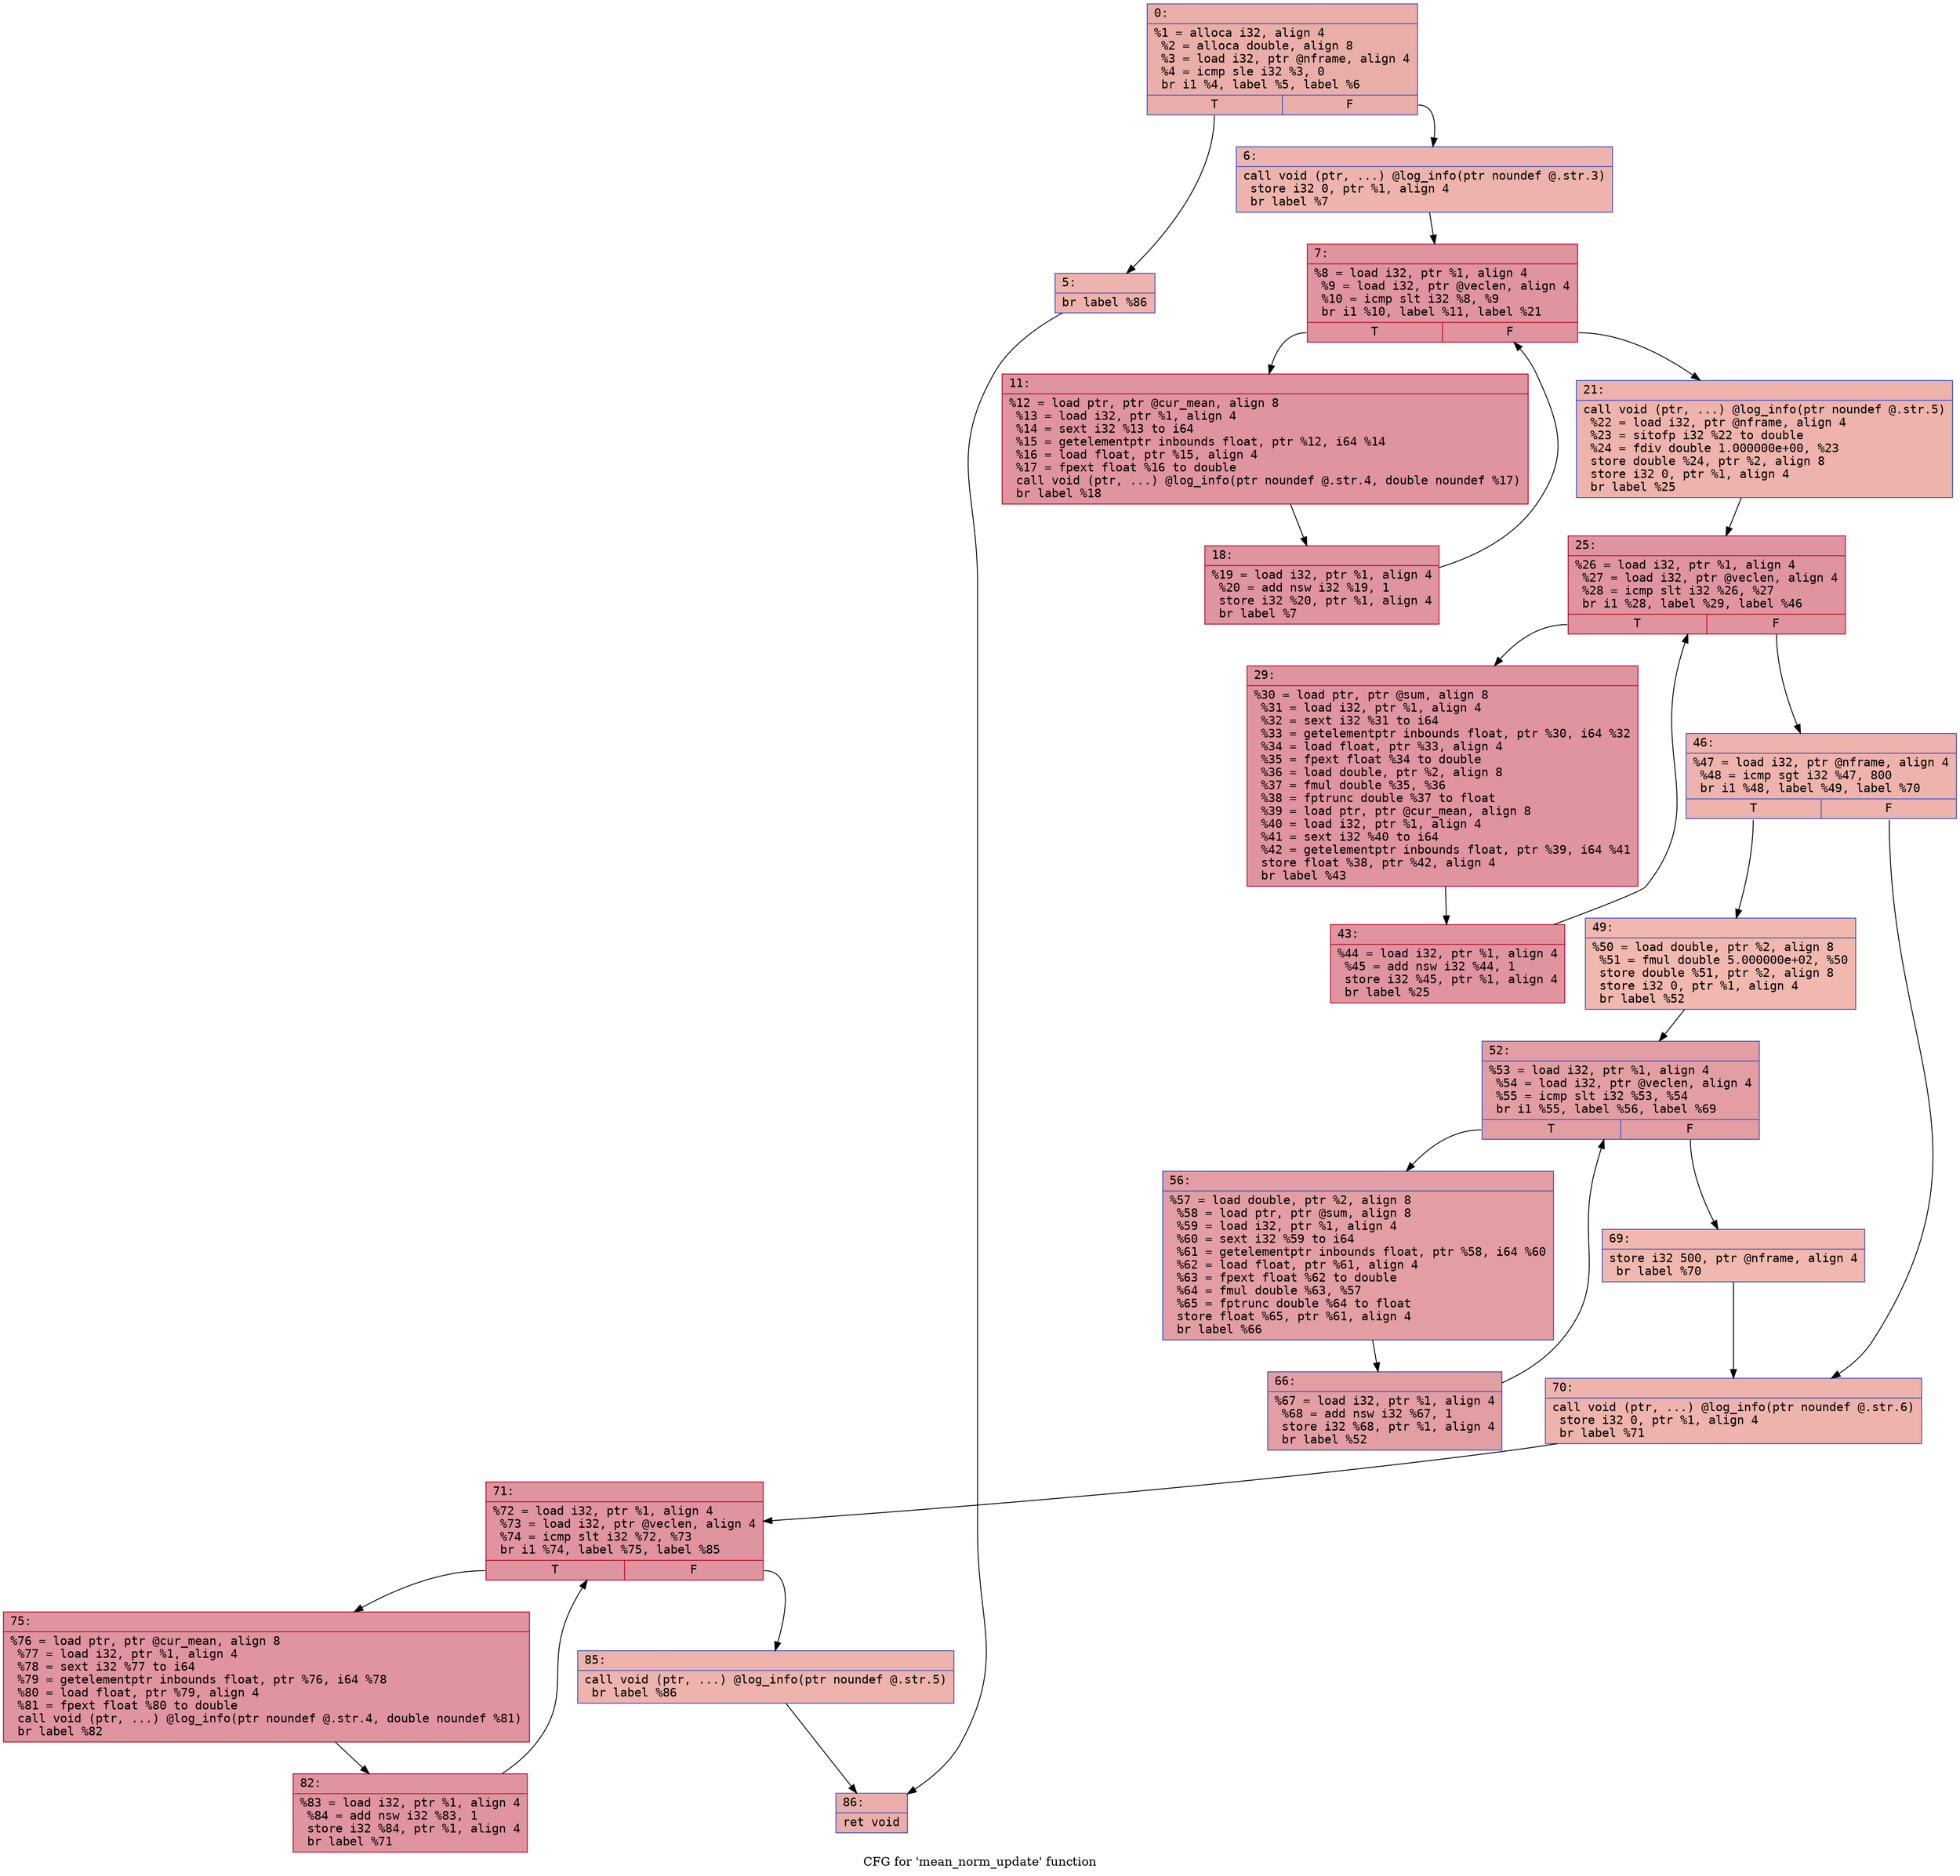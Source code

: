 digraph "CFG for 'mean_norm_update' function" {
	label="CFG for 'mean_norm_update' function";

	Node0x60000332e8f0 [shape=record,color="#3d50c3ff", style=filled, fillcolor="#d0473d70" fontname="Courier",label="{0:\l|  %1 = alloca i32, align 4\l  %2 = alloca double, align 8\l  %3 = load i32, ptr @nframe, align 4\l  %4 = icmp sle i32 %3, 0\l  br i1 %4, label %5, label %6\l|{<s0>T|<s1>F}}"];
	Node0x60000332e8f0:s0 -> Node0x60000332e940[tooltip="0 -> 5\nProbability 50.00%" ];
	Node0x60000332e8f0:s1 -> Node0x60000332e990[tooltip="0 -> 6\nProbability 50.00%" ];
	Node0x60000332e940 [shape=record,color="#3d50c3ff", style=filled, fillcolor="#d6524470" fontname="Courier",label="{5:\l|  br label %86\l}"];
	Node0x60000332e940 -> Node0x60000332ef80[tooltip="5 -> 86\nProbability 100.00%" ];
	Node0x60000332e990 [shape=record,color="#3d50c3ff", style=filled, fillcolor="#d6524470" fontname="Courier",label="{6:\l|  call void (ptr, ...) @log_info(ptr noundef @.str.3)\l  store i32 0, ptr %1, align 4\l  br label %7\l}"];
	Node0x60000332e990 -> Node0x60000332e9e0[tooltip="6 -> 7\nProbability 100.00%" ];
	Node0x60000332e9e0 [shape=record,color="#b70d28ff", style=filled, fillcolor="#b70d2870" fontname="Courier",label="{7:\l|  %8 = load i32, ptr %1, align 4\l  %9 = load i32, ptr @veclen, align 4\l  %10 = icmp slt i32 %8, %9\l  br i1 %10, label %11, label %21\l|{<s0>T|<s1>F}}"];
	Node0x60000332e9e0:s0 -> Node0x60000332ea30[tooltip="7 -> 11\nProbability 96.88%" ];
	Node0x60000332e9e0:s1 -> Node0x60000332ead0[tooltip="7 -> 21\nProbability 3.12%" ];
	Node0x60000332ea30 [shape=record,color="#b70d28ff", style=filled, fillcolor="#b70d2870" fontname="Courier",label="{11:\l|  %12 = load ptr, ptr @cur_mean, align 8\l  %13 = load i32, ptr %1, align 4\l  %14 = sext i32 %13 to i64\l  %15 = getelementptr inbounds float, ptr %12, i64 %14\l  %16 = load float, ptr %15, align 4\l  %17 = fpext float %16 to double\l  call void (ptr, ...) @log_info(ptr noundef @.str.4, double noundef %17)\l  br label %18\l}"];
	Node0x60000332ea30 -> Node0x60000332ea80[tooltip="11 -> 18\nProbability 100.00%" ];
	Node0x60000332ea80 [shape=record,color="#b70d28ff", style=filled, fillcolor="#b70d2870" fontname="Courier",label="{18:\l|  %19 = load i32, ptr %1, align 4\l  %20 = add nsw i32 %19, 1\l  store i32 %20, ptr %1, align 4\l  br label %7\l}"];
	Node0x60000332ea80 -> Node0x60000332e9e0[tooltip="18 -> 7\nProbability 100.00%" ];
	Node0x60000332ead0 [shape=record,color="#3d50c3ff", style=filled, fillcolor="#d6524470" fontname="Courier",label="{21:\l|  call void (ptr, ...) @log_info(ptr noundef @.str.5)\l  %22 = load i32, ptr @nframe, align 4\l  %23 = sitofp i32 %22 to double\l  %24 = fdiv double 1.000000e+00, %23\l  store double %24, ptr %2, align 8\l  store i32 0, ptr %1, align 4\l  br label %25\l}"];
	Node0x60000332ead0 -> Node0x60000332eb20[tooltip="21 -> 25\nProbability 100.00%" ];
	Node0x60000332eb20 [shape=record,color="#b70d28ff", style=filled, fillcolor="#b70d2870" fontname="Courier",label="{25:\l|  %26 = load i32, ptr %1, align 4\l  %27 = load i32, ptr @veclen, align 4\l  %28 = icmp slt i32 %26, %27\l  br i1 %28, label %29, label %46\l|{<s0>T|<s1>F}}"];
	Node0x60000332eb20:s0 -> Node0x60000332eb70[tooltip="25 -> 29\nProbability 96.88%" ];
	Node0x60000332eb20:s1 -> Node0x60000332ec10[tooltip="25 -> 46\nProbability 3.12%" ];
	Node0x60000332eb70 [shape=record,color="#b70d28ff", style=filled, fillcolor="#b70d2870" fontname="Courier",label="{29:\l|  %30 = load ptr, ptr @sum, align 8\l  %31 = load i32, ptr %1, align 4\l  %32 = sext i32 %31 to i64\l  %33 = getelementptr inbounds float, ptr %30, i64 %32\l  %34 = load float, ptr %33, align 4\l  %35 = fpext float %34 to double\l  %36 = load double, ptr %2, align 8\l  %37 = fmul double %35, %36\l  %38 = fptrunc double %37 to float\l  %39 = load ptr, ptr @cur_mean, align 8\l  %40 = load i32, ptr %1, align 4\l  %41 = sext i32 %40 to i64\l  %42 = getelementptr inbounds float, ptr %39, i64 %41\l  store float %38, ptr %42, align 4\l  br label %43\l}"];
	Node0x60000332eb70 -> Node0x60000332ebc0[tooltip="29 -> 43\nProbability 100.00%" ];
	Node0x60000332ebc0 [shape=record,color="#b70d28ff", style=filled, fillcolor="#b70d2870" fontname="Courier",label="{43:\l|  %44 = load i32, ptr %1, align 4\l  %45 = add nsw i32 %44, 1\l  store i32 %45, ptr %1, align 4\l  br label %25\l}"];
	Node0x60000332ebc0 -> Node0x60000332eb20[tooltip="43 -> 25\nProbability 100.00%" ];
	Node0x60000332ec10 [shape=record,color="#3d50c3ff", style=filled, fillcolor="#d6524470" fontname="Courier",label="{46:\l|  %47 = load i32, ptr @nframe, align 4\l  %48 = icmp sgt i32 %47, 800\l  br i1 %48, label %49, label %70\l|{<s0>T|<s1>F}}"];
	Node0x60000332ec10:s0 -> Node0x60000332ec60[tooltip="46 -> 49\nProbability 50.00%" ];
	Node0x60000332ec10:s1 -> Node0x60000332edf0[tooltip="46 -> 70\nProbability 50.00%" ];
	Node0x60000332ec60 [shape=record,color="#3d50c3ff", style=filled, fillcolor="#dc5d4a70" fontname="Courier",label="{49:\l|  %50 = load double, ptr %2, align 8\l  %51 = fmul double 5.000000e+02, %50\l  store double %51, ptr %2, align 8\l  store i32 0, ptr %1, align 4\l  br label %52\l}"];
	Node0x60000332ec60 -> Node0x60000332ecb0[tooltip="49 -> 52\nProbability 100.00%" ];
	Node0x60000332ecb0 [shape=record,color="#3d50c3ff", style=filled, fillcolor="#be242e70" fontname="Courier",label="{52:\l|  %53 = load i32, ptr %1, align 4\l  %54 = load i32, ptr @veclen, align 4\l  %55 = icmp slt i32 %53, %54\l  br i1 %55, label %56, label %69\l|{<s0>T|<s1>F}}"];
	Node0x60000332ecb0:s0 -> Node0x60000332ed00[tooltip="52 -> 56\nProbability 96.88%" ];
	Node0x60000332ecb0:s1 -> Node0x60000332eda0[tooltip="52 -> 69\nProbability 3.12%" ];
	Node0x60000332ed00 [shape=record,color="#3d50c3ff", style=filled, fillcolor="#be242e70" fontname="Courier",label="{56:\l|  %57 = load double, ptr %2, align 8\l  %58 = load ptr, ptr @sum, align 8\l  %59 = load i32, ptr %1, align 4\l  %60 = sext i32 %59 to i64\l  %61 = getelementptr inbounds float, ptr %58, i64 %60\l  %62 = load float, ptr %61, align 4\l  %63 = fpext float %62 to double\l  %64 = fmul double %63, %57\l  %65 = fptrunc double %64 to float\l  store float %65, ptr %61, align 4\l  br label %66\l}"];
	Node0x60000332ed00 -> Node0x60000332ed50[tooltip="56 -> 66\nProbability 100.00%" ];
	Node0x60000332ed50 [shape=record,color="#3d50c3ff", style=filled, fillcolor="#be242e70" fontname="Courier",label="{66:\l|  %67 = load i32, ptr %1, align 4\l  %68 = add nsw i32 %67, 1\l  store i32 %68, ptr %1, align 4\l  br label %52\l}"];
	Node0x60000332ed50 -> Node0x60000332ecb0[tooltip="66 -> 52\nProbability 100.00%" ];
	Node0x60000332eda0 [shape=record,color="#3d50c3ff", style=filled, fillcolor="#dc5d4a70" fontname="Courier",label="{69:\l|  store i32 500, ptr @nframe, align 4\l  br label %70\l}"];
	Node0x60000332eda0 -> Node0x60000332edf0[tooltip="69 -> 70\nProbability 100.00%" ];
	Node0x60000332edf0 [shape=record,color="#3d50c3ff", style=filled, fillcolor="#d6524470" fontname="Courier",label="{70:\l|  call void (ptr, ...) @log_info(ptr noundef @.str.6)\l  store i32 0, ptr %1, align 4\l  br label %71\l}"];
	Node0x60000332edf0 -> Node0x60000332ee40[tooltip="70 -> 71\nProbability 100.00%" ];
	Node0x60000332ee40 [shape=record,color="#b70d28ff", style=filled, fillcolor="#b70d2870" fontname="Courier",label="{71:\l|  %72 = load i32, ptr %1, align 4\l  %73 = load i32, ptr @veclen, align 4\l  %74 = icmp slt i32 %72, %73\l  br i1 %74, label %75, label %85\l|{<s0>T|<s1>F}}"];
	Node0x60000332ee40:s0 -> Node0x60000332ee90[tooltip="71 -> 75\nProbability 96.88%" ];
	Node0x60000332ee40:s1 -> Node0x60000332ef30[tooltip="71 -> 85\nProbability 3.12%" ];
	Node0x60000332ee90 [shape=record,color="#b70d28ff", style=filled, fillcolor="#b70d2870" fontname="Courier",label="{75:\l|  %76 = load ptr, ptr @cur_mean, align 8\l  %77 = load i32, ptr %1, align 4\l  %78 = sext i32 %77 to i64\l  %79 = getelementptr inbounds float, ptr %76, i64 %78\l  %80 = load float, ptr %79, align 4\l  %81 = fpext float %80 to double\l  call void (ptr, ...) @log_info(ptr noundef @.str.4, double noundef %81)\l  br label %82\l}"];
	Node0x60000332ee90 -> Node0x60000332eee0[tooltip="75 -> 82\nProbability 100.00%" ];
	Node0x60000332eee0 [shape=record,color="#b70d28ff", style=filled, fillcolor="#b70d2870" fontname="Courier",label="{82:\l|  %83 = load i32, ptr %1, align 4\l  %84 = add nsw i32 %83, 1\l  store i32 %84, ptr %1, align 4\l  br label %71\l}"];
	Node0x60000332eee0 -> Node0x60000332ee40[tooltip="82 -> 71\nProbability 100.00%" ];
	Node0x60000332ef30 [shape=record,color="#3d50c3ff", style=filled, fillcolor="#d6524470" fontname="Courier",label="{85:\l|  call void (ptr, ...) @log_info(ptr noundef @.str.5)\l  br label %86\l}"];
	Node0x60000332ef30 -> Node0x60000332ef80[tooltip="85 -> 86\nProbability 100.00%" ];
	Node0x60000332ef80 [shape=record,color="#3d50c3ff", style=filled, fillcolor="#d0473d70" fontname="Courier",label="{86:\l|  ret void\l}"];
}
